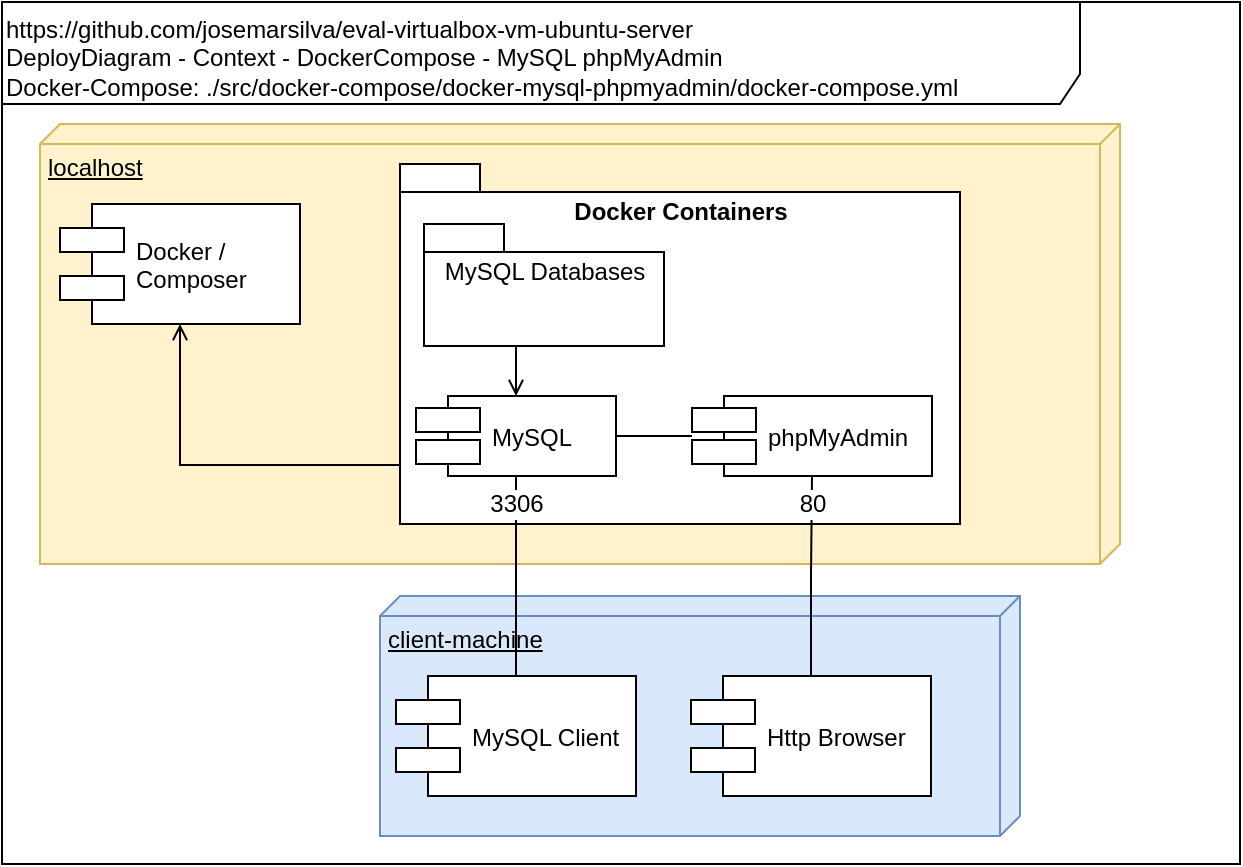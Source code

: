 <mxfile version="10.5.0" type="device"><diagram id="QjOPEnmRLiGUBtVtEes8" name="Página-1"><mxGraphModel dx="840" dy="1705" grid="1" gridSize="10" guides="1" tooltips="1" connect="1" arrows="1" fold="1" page="1" pageScale="1" pageWidth="827" pageHeight="1169" math="0" shadow="0"><root><mxCell id="0"/><mxCell id="1" parent="0"/><mxCell id="N45e1Y0BIvOrLRyRiqLC-1" value="&lt;div style=&quot;text-align: left&quot;&gt;&lt;span&gt;https://github.com/josemarsilva/eval-virtualbox-vm-ubuntu-server&lt;/span&gt;&lt;/div&gt;&lt;div style=&quot;text-align: left&quot;&gt;&lt;span&gt;DeployDiagram - Context - DockerCompose - MySQL phpMyAdmin&lt;/span&gt;&lt;/div&gt;&lt;div style=&quot;text-align: left&quot;&gt;&lt;span&gt;Docker-Compose: ./src/docker-compose/docker-mysql-phpmyadmin/docker-compose.yml&lt;/span&gt;&lt;/div&gt;" style="shape=umlFrame;whiteSpace=wrap;html=1;width=539;height=51;align=left;verticalAlign=top;" parent="1" vertex="1"><mxGeometry x="1" y="-1" width="619" height="431" as="geometry"/></mxCell><mxCell id="N45e1Y0BIvOrLRyRiqLC-2" value="localhost" style="verticalAlign=top;align=left;spacingTop=8;spacingLeft=2;spacingRight=12;shape=cube;size=10;direction=south;fontStyle=4;html=1;fillColor=#fff2cc;strokeColor=#d6b656;" parent="1" vertex="1"><mxGeometry x="20" y="60" width="540" height="220" as="geometry"/></mxCell><mxCell id="N45e1Y0BIvOrLRyRiqLC-29" value="Docker / &#10;Composer" style="shape=component;align=left;spacingLeft=36;" parent="1" vertex="1"><mxGeometry x="30" y="100" width="120" height="60" as="geometry"/></mxCell><mxCell id="jjxSBJ16hvwtvMi2hzRo-11" style="rounded=0;orthogonalLoop=1;jettySize=auto;html=1;entryX=0.5;entryY=1;entryDx=0;entryDy=0;endArrow=open;endFill=0;exitX=0;exitY=0;exitDx=0;exitDy=150.5;exitPerimeter=0;edgeStyle=orthogonalEdgeStyle;" parent="1" source="7NOW7wccANib8WpZikjN-1" target="N45e1Y0BIvOrLRyRiqLC-29" edge="1"><mxGeometry relative="1" as="geometry"><mxPoint x="201" y="652" as="sourcePoint"/><mxPoint x="180" y="124" as="targetPoint"/></mxGeometry></mxCell><mxCell id="7NOW7wccANib8WpZikjN-1" value="Docker Containers" style="shape=folder;fontStyle=1;spacingTop=10;tabWidth=40;tabHeight=14;tabPosition=left;html=1;verticalAlign=top;" parent="1" vertex="1"><mxGeometry x="200" y="80" width="280" height="180" as="geometry"/></mxCell><mxCell id="y9_T_weyW9D1Af3y13Dz-9" style="edgeStyle=orthogonalEdgeStyle;rounded=0;orthogonalLoop=1;jettySize=auto;html=1;endArrow=none;endFill=0;" parent="1" source="Qa_mkClXPno3e8kY1OqX-1" target="Qa_mkClXPno3e8kY1OqX-2" edge="1"><mxGeometry relative="1" as="geometry"/></mxCell><mxCell id="Qa_mkClXPno3e8kY1OqX-1" value="MySQL" style="shape=component;align=left;spacingLeft=36;" parent="1" vertex="1"><mxGeometry x="208" y="196" width="100" height="40" as="geometry"/></mxCell><mxCell id="Qa_mkClXPno3e8kY1OqX-2" value="phpMyAdmin" style="shape=component;align=left;spacingLeft=36;" parent="1" vertex="1"><mxGeometry x="346" y="196" width="120" height="40" as="geometry"/></mxCell><mxCell id="y9_T_weyW9D1Af3y13Dz-2" value="client-machine" style="verticalAlign=top;align=left;spacingTop=8;spacingLeft=2;spacingRight=12;shape=cube;size=10;direction=south;fontStyle=4;html=1;fillColor=#dae8fc;strokeColor=#6c8ebf;" parent="1" vertex="1"><mxGeometry x="190" y="296" width="320" height="120" as="geometry"/></mxCell><mxCell id="y9_T_weyW9D1Af3y13Dz-3" value="Http Browser" style="shape=component;align=left;spacingLeft=36;" parent="1" vertex="1"><mxGeometry x="345.5" y="336" width="120" height="60" as="geometry"/></mxCell><mxCell id="y9_T_weyW9D1Af3y13Dz-5" style="rounded=0;orthogonalLoop=1;jettySize=auto;html=1;entryX=0.5;entryY=1;entryDx=0;entryDy=0;endArrow=none;endFill=0;exitX=0.5;exitY=0;exitDx=0;exitDy=0;edgeStyle=orthogonalEdgeStyle;" parent="1" source="y9_T_weyW9D1Af3y13Dz-4" target="Qa_mkClXPno3e8kY1OqX-1" edge="1"><mxGeometry relative="1" as="geometry"/></mxCell><mxCell id="y9_T_weyW9D1Af3y13Dz-6" value="3306" style="text;html=1;resizable=0;points=[];align=center;verticalAlign=middle;labelBackgroundColor=#ffffff;" parent="y9_T_weyW9D1Af3y13Dz-5" vertex="1" connectable="0"><mxGeometry x="0.696" y="-2" relative="1" as="geometry"><mxPoint x="-2" y="-1.5" as="offset"/></mxGeometry></mxCell><mxCell id="y9_T_weyW9D1Af3y13Dz-4" value="MySQL Client" style="shape=component;align=left;spacingLeft=36;" parent="1" vertex="1"><mxGeometry x="198" y="336" width="120" height="60" as="geometry"/></mxCell><mxCell id="y9_T_weyW9D1Af3y13Dz-7" style="rounded=0;orthogonalLoop=1;jettySize=auto;html=1;entryX=0.5;entryY=1;entryDx=0;entryDy=0;endArrow=none;endFill=0;exitX=0.5;exitY=0;exitDx=0;exitDy=0;edgeStyle=orthogonalEdgeStyle;" parent="1" source="y9_T_weyW9D1Af3y13Dz-3" target="Qa_mkClXPno3e8kY1OqX-2" edge="1"><mxGeometry relative="1" as="geometry"><mxPoint x="210" y="345" as="sourcePoint"/><mxPoint x="272" y="187" as="targetPoint"/></mxGeometry></mxCell><mxCell id="y9_T_weyW9D1Af3y13Dz-8" value="80" style="text;html=1;resizable=0;points=[];align=center;verticalAlign=middle;labelBackgroundColor=#ffffff;" parent="y9_T_weyW9D1Af3y13Dz-7" vertex="1" connectable="0"><mxGeometry x="0.696" y="-2" relative="1" as="geometry"><mxPoint x="-2.5" y="-1.5" as="offset"/></mxGeometry></mxCell><mxCell id="YJKNZ_XPv2-z4mbvWm50-2" style="rounded=0;orthogonalLoop=1;jettySize=auto;html=1;exitX=0.5;exitY=1;exitDx=0;exitDy=0;exitPerimeter=0;entryX=0.5;entryY=0;entryDx=0;entryDy=0;edgeStyle=orthogonalEdgeStyle;endArrow=open;endFill=0;" parent="1" source="YJKNZ_XPv2-z4mbvWm50-1" target="Qa_mkClXPno3e8kY1OqX-1" edge="1"><mxGeometry relative="1" as="geometry"/></mxCell><mxCell id="YJKNZ_XPv2-z4mbvWm50-1" value="MySQL Databases" style="shape=folder;fontStyle=0;spacingTop=10;tabWidth=40;tabHeight=14;tabPosition=left;html=1;verticalAlign=top;" parent="1" vertex="1"><mxGeometry x="212" y="110" width="120" height="61" as="geometry"/></mxCell></root></mxGraphModel></diagram></mxfile>